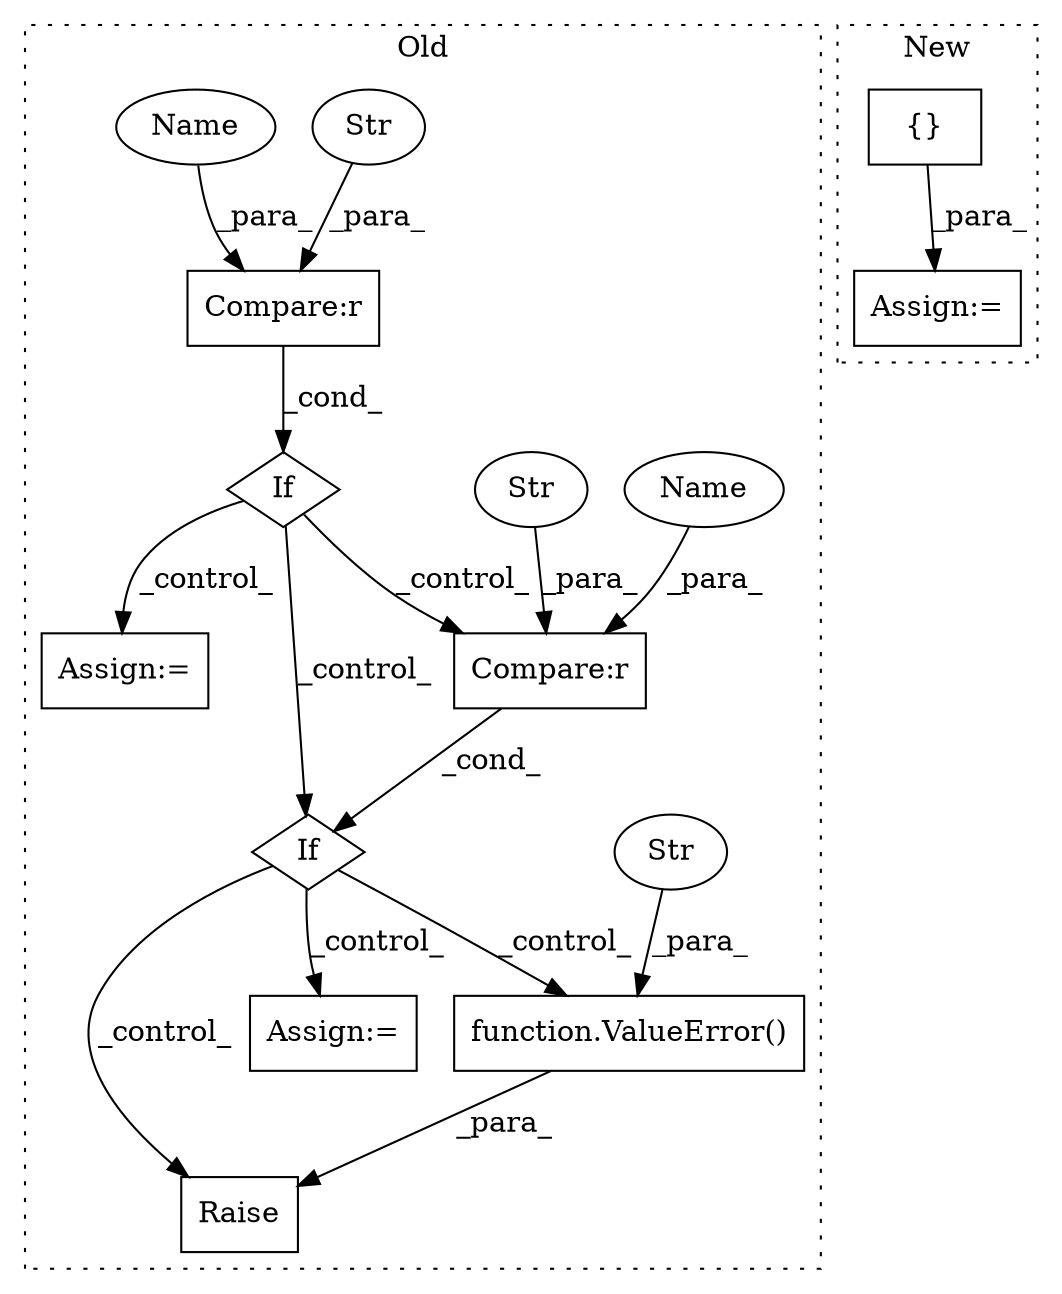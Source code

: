 digraph G {
subgraph cluster0 {
1 [label="function.ValueError()" a="75" s="10063,10091" l="11,1" shape="box"];
3 [label="Raise" a="91" s="10057" l="6" shape="box"];
4 [label="Str" a="66" s="10074" l="17" shape="ellipse"];
5 [label="If" a="96" s="9848" l="0" shape="diamond"];
6 [label="Compare:r" a="40" s="9848" l="11" shape="box"];
7 [label="If" a="96" s="9637" l="3" shape="diamond"];
8 [label="Compare:r" a="40" s="9640" l="11" shape="box"];
9 [label="Assign:=" a="68" s="9878" l="3" shape="box"];
10 [label="Assign:=" a="68" s="9670" l="3" shape="box"];
11 [label="Str" a="66" s="9854" l="5" shape="ellipse"];
12 [label="Str" a="66" s="9646" l="5" shape="ellipse"];
14 [label="Name" a="87" s="9640" l="2" shape="ellipse"];
15 [label="Name" a="87" s="9848" l="2" shape="ellipse"];
label = "Old";
style="dotted";
}
subgraph cluster1 {
2 [label="{}" a="95" s="10316,10368" l="1,1" shape="box"];
13 [label="Assign:=" a="68" s="10313" l="3" shape="box"];
label = "New";
style="dotted";
}
1 -> 3 [label="_para_"];
2 -> 13 [label="_para_"];
4 -> 1 [label="_para_"];
5 -> 1 [label="_control_"];
5 -> 3 [label="_control_"];
5 -> 9 [label="_control_"];
6 -> 5 [label="_cond_"];
7 -> 10 [label="_control_"];
7 -> 6 [label="_control_"];
7 -> 5 [label="_control_"];
8 -> 7 [label="_cond_"];
11 -> 6 [label="_para_"];
12 -> 8 [label="_para_"];
14 -> 8 [label="_para_"];
15 -> 6 [label="_para_"];
}